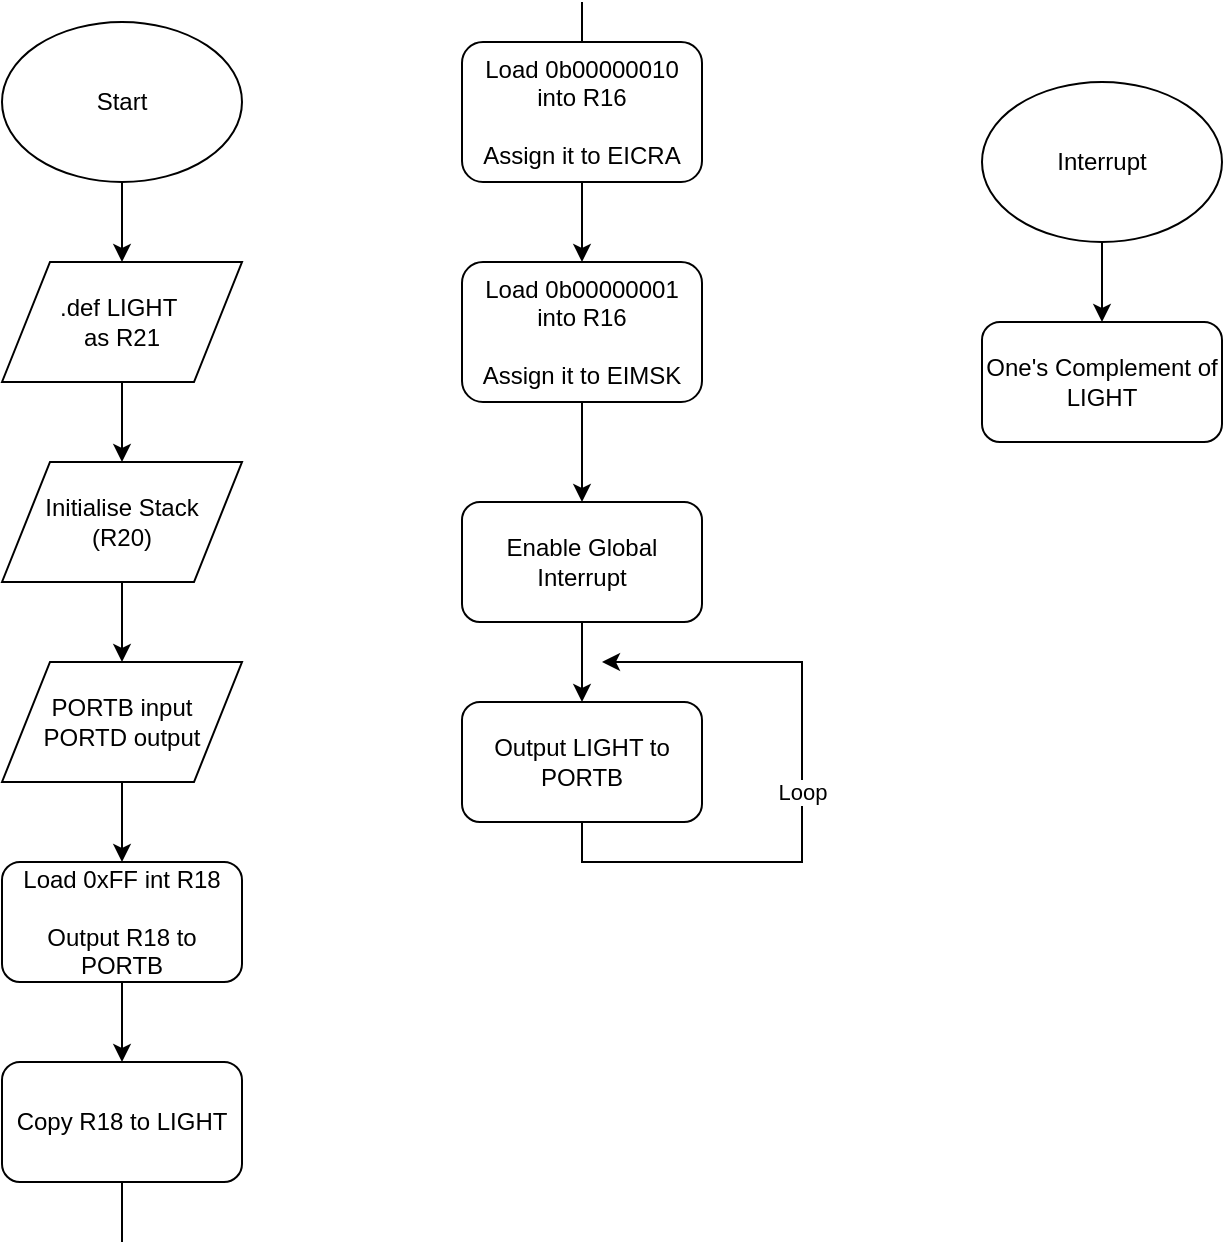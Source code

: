 <mxfile version="12.0.0" type="device" pages="1"><diagram id="BzlhLqxOQeiGqY4hjGGR" name="Page-1"><mxGraphModel dx="1205" dy="628" grid="1" gridSize="10" guides="1" tooltips="1" connect="1" arrows="1" fold="1" page="1" pageScale="1" pageWidth="827" pageHeight="1169" math="0" shadow="0"><root><mxCell id="0"/><mxCell id="1" parent="0"/><mxCell id="LKjvoqnnxs9wqgfaew0_-1" value="Start" style="ellipse;whiteSpace=wrap;html=1;" vertex="1" parent="1"><mxGeometry x="160" y="10" width="120" height="80" as="geometry"/></mxCell><mxCell id="LKjvoqnnxs9wqgfaew0_-4" style="edgeStyle=orthogonalEdgeStyle;rounded=0;orthogonalLoop=1;jettySize=auto;html=1;exitX=0.5;exitY=1;exitDx=0;exitDy=0;entryX=0.5;entryY=0;entryDx=0;entryDy=0;" edge="1" parent="1" source="LKjvoqnnxs9wqgfaew0_-3" target="LKjvoqnnxs9wqgfaew0_-7"><mxGeometry relative="1" as="geometry"><mxPoint x="220" y="250" as="targetPoint"/></mxGeometry></mxCell><mxCell id="LKjvoqnnxs9wqgfaew0_-3" value="Initialise Stack&lt;br&gt;(R20)" style="shape=parallelogram;perimeter=parallelogramPerimeter;whiteSpace=wrap;html=1;" vertex="1" parent="1"><mxGeometry x="160" y="230" width="120" height="60" as="geometry"/></mxCell><mxCell id="LKjvoqnnxs9wqgfaew0_-6" style="edgeStyle=orthogonalEdgeStyle;rounded=0;orthogonalLoop=1;jettySize=auto;html=1;exitX=0.5;exitY=1;exitDx=0;exitDy=0;" edge="1" parent="1" source="LKjvoqnnxs9wqgfaew0_-1"><mxGeometry relative="1" as="geometry"><mxPoint x="220" y="130" as="targetPoint"/><mxPoint x="210" y="120" as="sourcePoint"/></mxGeometry></mxCell><mxCell id="LKjvoqnnxs9wqgfaew0_-30" style="edgeStyle=orthogonalEdgeStyle;rounded=0;orthogonalLoop=1;jettySize=auto;html=1;exitX=0.5;exitY=1;exitDx=0;exitDy=0;entryX=0.5;entryY=0;entryDx=0;entryDy=0;" edge="1" parent="1" source="LKjvoqnnxs9wqgfaew0_-7" target="LKjvoqnnxs9wqgfaew0_-26"><mxGeometry relative="1" as="geometry"/></mxCell><mxCell id="LKjvoqnnxs9wqgfaew0_-7" value="PORTB input&lt;br&gt;PORTD output" style="shape=parallelogram;perimeter=parallelogramPerimeter;whiteSpace=wrap;html=1;" vertex="1" parent="1"><mxGeometry x="160" y="330" width="120" height="60" as="geometry"/></mxCell><mxCell id="LKjvoqnnxs9wqgfaew0_-32" style="edgeStyle=orthogonalEdgeStyle;rounded=0;orthogonalLoop=1;jettySize=auto;html=1;exitX=0.5;exitY=1;exitDx=0;exitDy=0;entryX=0.5;entryY=0;entryDx=0;entryDy=0;" edge="1" parent="1" source="LKjvoqnnxs9wqgfaew0_-14" target="LKjvoqnnxs9wqgfaew0_-20"><mxGeometry relative="1" as="geometry"/></mxCell><mxCell id="LKjvoqnnxs9wqgfaew0_-14" value="Load 0b00000010 into R16&lt;br&gt;&lt;br&gt;Assign it to EICRA" style="rounded=1;whiteSpace=wrap;html=1;" vertex="1" parent="1"><mxGeometry x="390" y="20" width="120" height="70" as="geometry"/></mxCell><mxCell id="LKjvoqnnxs9wqgfaew0_-33" style="edgeStyle=orthogonalEdgeStyle;rounded=0;orthogonalLoop=1;jettySize=auto;html=1;exitX=0.5;exitY=1;exitDx=0;exitDy=0;entryX=0.5;entryY=0;entryDx=0;entryDy=0;" edge="1" parent="1" source="LKjvoqnnxs9wqgfaew0_-20" target="LKjvoqnnxs9wqgfaew0_-21"><mxGeometry relative="1" as="geometry"/></mxCell><mxCell id="LKjvoqnnxs9wqgfaew0_-20" value="Load 0b00000001 into R16&lt;br&gt;&lt;br&gt;Assign it to EIMSK" style="rounded=1;whiteSpace=wrap;html=1;" vertex="1" parent="1"><mxGeometry x="390" y="130" width="120" height="70" as="geometry"/></mxCell><mxCell id="LKjvoqnnxs9wqgfaew0_-34" style="edgeStyle=orthogonalEdgeStyle;rounded=0;orthogonalLoop=1;jettySize=auto;html=1;exitX=0.5;exitY=1;exitDx=0;exitDy=0;" edge="1" parent="1" source="LKjvoqnnxs9wqgfaew0_-21"><mxGeometry relative="1" as="geometry"><mxPoint x="450" y="350" as="targetPoint"/></mxGeometry></mxCell><mxCell id="LKjvoqnnxs9wqgfaew0_-21" value="Enable Global Interrupt" style="rounded=1;whiteSpace=wrap;html=1;" vertex="1" parent="1"><mxGeometry x="390" y="250" width="120" height="60" as="geometry"/></mxCell><mxCell id="LKjvoqnnxs9wqgfaew0_-23" style="edgeStyle=orthogonalEdgeStyle;rounded=0;orthogonalLoop=1;jettySize=auto;html=1;exitX=0.5;exitY=1;exitDx=0;exitDy=0;entryX=0.5;entryY=0;entryDx=0;entryDy=0;" edge="1" parent="1" source="LKjvoqnnxs9wqgfaew0_-22" target="LKjvoqnnxs9wqgfaew0_-3"><mxGeometry relative="1" as="geometry"/></mxCell><mxCell id="LKjvoqnnxs9wqgfaew0_-22" value=".def LIGHT&amp;nbsp;&lt;br&gt;as R21" style="shape=parallelogram;perimeter=parallelogramPerimeter;whiteSpace=wrap;html=1;" vertex="1" parent="1"><mxGeometry x="160" y="130" width="120" height="60" as="geometry"/></mxCell><mxCell id="LKjvoqnnxs9wqgfaew0_-24" value="Copy R18 to LIGHT" style="rounded=1;whiteSpace=wrap;html=1;" vertex="1" parent="1"><mxGeometry x="160" y="530" width="120" height="60" as="geometry"/></mxCell><mxCell id="LKjvoqnnxs9wqgfaew0_-31" style="edgeStyle=orthogonalEdgeStyle;rounded=0;orthogonalLoop=1;jettySize=auto;html=1;exitX=0.5;exitY=1;exitDx=0;exitDy=0;entryX=0.5;entryY=0;entryDx=0;entryDy=0;" edge="1" parent="1" source="LKjvoqnnxs9wqgfaew0_-26" target="LKjvoqnnxs9wqgfaew0_-24"><mxGeometry relative="1" as="geometry"/></mxCell><mxCell id="LKjvoqnnxs9wqgfaew0_-26" value="Load 0xFF int R18&lt;br&gt;&lt;br&gt;Output R18 to PORTB" style="rounded=1;whiteSpace=wrap;html=1;" vertex="1" parent="1"><mxGeometry x="160" y="430" width="120" height="60" as="geometry"/></mxCell><mxCell id="LKjvoqnnxs9wqgfaew0_-36" value="Loop" style="edgeStyle=orthogonalEdgeStyle;rounded=0;orthogonalLoop=1;jettySize=auto;html=1;exitX=0.5;exitY=1;exitDx=0;exitDy=0;" edge="1" parent="1" source="LKjvoqnnxs9wqgfaew0_-35"><mxGeometry relative="1" as="geometry"><mxPoint x="460" y="330" as="targetPoint"/><Array as="points"><mxPoint x="450" y="430"/><mxPoint x="560" y="430"/><mxPoint x="560" y="330"/></Array></mxGeometry></mxCell><mxCell id="LKjvoqnnxs9wqgfaew0_-35" value="Output LIGHT to PORTB" style="rounded=1;whiteSpace=wrap;html=1;" vertex="1" parent="1"><mxGeometry x="390" y="350" width="120" height="60" as="geometry"/></mxCell><mxCell id="LKjvoqnnxs9wqgfaew0_-38" style="edgeStyle=orthogonalEdgeStyle;rounded=0;orthogonalLoop=1;jettySize=auto;html=1;exitX=0.5;exitY=1;exitDx=0;exitDy=0;" edge="1" parent="1" source="LKjvoqnnxs9wqgfaew0_-37" target="LKjvoqnnxs9wqgfaew0_-39"><mxGeometry relative="1" as="geometry"><mxPoint x="710" y="160" as="targetPoint"/></mxGeometry></mxCell><mxCell id="LKjvoqnnxs9wqgfaew0_-37" value="Interrupt" style="ellipse;whiteSpace=wrap;html=1;" vertex="1" parent="1"><mxGeometry x="650" y="40" width="120" height="80" as="geometry"/></mxCell><mxCell id="LKjvoqnnxs9wqgfaew0_-39" value="One's Complement of LIGHT" style="rounded=1;whiteSpace=wrap;html=1;" vertex="1" parent="1"><mxGeometry x="650" y="160" width="120" height="60" as="geometry"/></mxCell><mxCell id="LKjvoqnnxs9wqgfaew0_-41" value="" style="endArrow=none;html=1;entryX=0.5;entryY=1;entryDx=0;entryDy=0;" edge="1" parent="1" target="LKjvoqnnxs9wqgfaew0_-24"><mxGeometry width="50" height="50" relative="1" as="geometry"><mxPoint x="220" y="620" as="sourcePoint"/><mxPoint x="210" y="610" as="targetPoint"/></mxGeometry></mxCell><mxCell id="LKjvoqnnxs9wqgfaew0_-42" value="" style="endArrow=none;html=1;entryX=0.5;entryY=0;entryDx=0;entryDy=0;" edge="1" parent="1" target="LKjvoqnnxs9wqgfaew0_-14"><mxGeometry width="50" height="50" relative="1" as="geometry"><mxPoint x="450" as="sourcePoint"/><mxPoint x="840" y="455" as="targetPoint"/></mxGeometry></mxCell></root></mxGraphModel></diagram></mxfile>